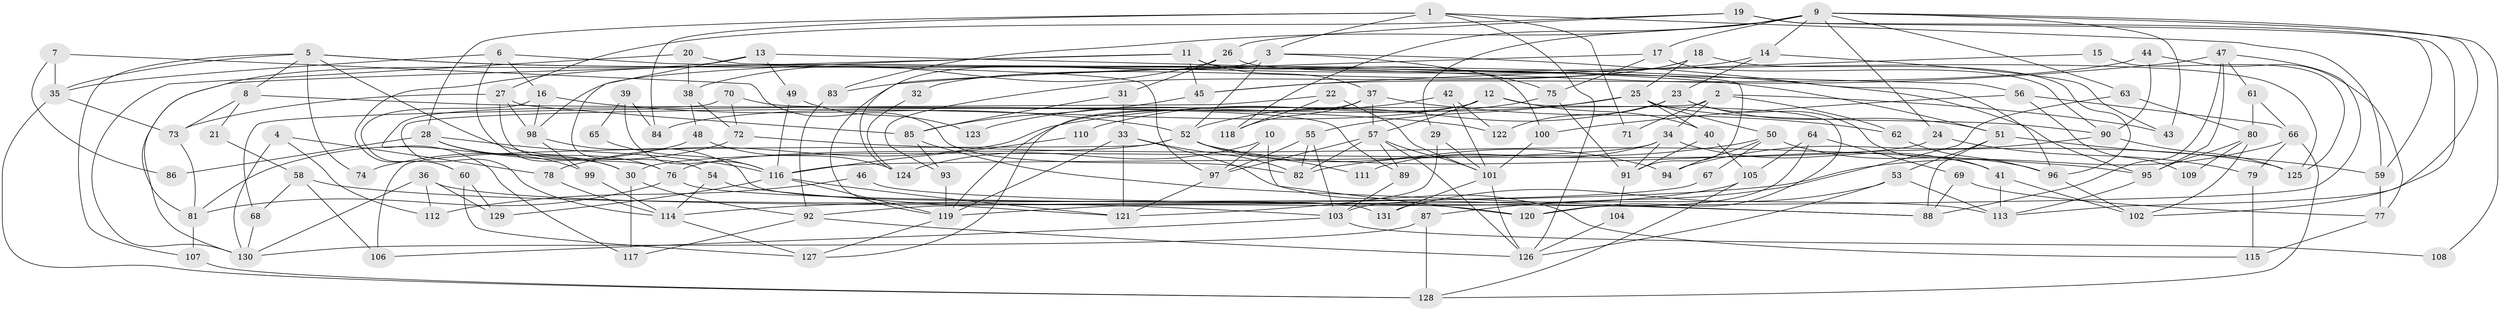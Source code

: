// coarse degree distribution, {7: 0.10989010989010989, 5: 0.13186813186813187, 8: 0.04395604395604396, 4: 0.14285714285714285, 3: 0.26373626373626374, 10: 0.02197802197802198, 9: 0.01098901098901099, 6: 0.16483516483516483, 12: 0.01098901098901099, 2: 0.08791208791208792, 11: 0.01098901098901099}
// Generated by graph-tools (version 1.1) at 2025/52/02/27/25 19:52:08]
// undirected, 131 vertices, 262 edges
graph export_dot {
graph [start="1"]
  node [color=gray90,style=filled];
  1;
  2;
  3;
  4;
  5;
  6;
  7;
  8;
  9;
  10;
  11;
  12;
  13;
  14;
  15;
  16;
  17;
  18;
  19;
  20;
  21;
  22;
  23;
  24;
  25;
  26;
  27;
  28;
  29;
  30;
  31;
  32;
  33;
  34;
  35;
  36;
  37;
  38;
  39;
  40;
  41;
  42;
  43;
  44;
  45;
  46;
  47;
  48;
  49;
  50;
  51;
  52;
  53;
  54;
  55;
  56;
  57;
  58;
  59;
  60;
  61;
  62;
  63;
  64;
  65;
  66;
  67;
  68;
  69;
  70;
  71;
  72;
  73;
  74;
  75;
  76;
  77;
  78;
  79;
  80;
  81;
  82;
  83;
  84;
  85;
  86;
  87;
  88;
  89;
  90;
  91;
  92;
  93;
  94;
  95;
  96;
  97;
  98;
  99;
  100;
  101;
  102;
  103;
  104;
  105;
  106;
  107;
  108;
  109;
  110;
  111;
  112;
  113;
  114;
  115;
  116;
  117;
  118;
  119;
  120;
  121;
  122;
  123;
  124;
  125;
  126;
  127;
  128;
  129;
  130;
  131;
  1 -- 3;
  1 -- 126;
  1 -- 28;
  1 -- 59;
  1 -- 71;
  1 -- 84;
  2 -- 114;
  2 -- 43;
  2 -- 34;
  2 -- 62;
  2 -- 71;
  3 -- 96;
  3 -- 52;
  3 -- 75;
  3 -- 124;
  4 -- 78;
  4 -- 130;
  4 -- 112;
  5 -- 107;
  5 -- 76;
  5 -- 8;
  5 -- 35;
  5 -- 51;
  5 -- 74;
  5 -- 95;
  6 -- 30;
  6 -- 97;
  6 -- 16;
  6 -- 35;
  7 -- 35;
  7 -- 82;
  7 -- 86;
  8 -- 73;
  8 -- 21;
  8 -- 122;
  9 -- 17;
  9 -- 113;
  9 -- 14;
  9 -- 24;
  9 -- 29;
  9 -- 43;
  9 -- 63;
  9 -- 83;
  9 -- 108;
  9 -- 118;
  10 -- 120;
  10 -- 97;
  10 -- 124;
  11 -- 100;
  11 -- 98;
  11 -- 37;
  11 -- 45;
  11 -- 130;
  12 -- 120;
  12 -- 57;
  12 -- 40;
  12 -- 84;
  12 -- 119;
  13 -- 81;
  13 -- 54;
  13 -- 49;
  13 -- 56;
  14 -- 60;
  14 -- 23;
  14 -- 43;
  15 -- 45;
  15 -- 125;
  16 -- 52;
  16 -- 60;
  16 -- 98;
  17 -- 90;
  17 -- 119;
  17 -- 75;
  18 -- 96;
  18 -- 93;
  18 -- 25;
  18 -- 32;
  19 -- 59;
  19 -- 102;
  19 -- 26;
  19 -- 27;
  20 -- 91;
  20 -- 130;
  20 -- 38;
  21 -- 58;
  22 -- 118;
  22 -- 101;
  22 -- 68;
  23 -- 41;
  23 -- 51;
  23 -- 52;
  23 -- 122;
  24 -- 30;
  24 -- 79;
  25 -- 40;
  25 -- 50;
  25 -- 55;
  25 -- 78;
  25 -- 90;
  26 -- 31;
  26 -- 38;
  26 -- 125;
  27 -- 73;
  27 -- 76;
  27 -- 85;
  27 -- 98;
  28 -- 116;
  28 -- 30;
  28 -- 86;
  28 -- 99;
  29 -- 101;
  29 -- 121;
  30 -- 92;
  30 -- 117;
  31 -- 33;
  31 -- 85;
  32 -- 124;
  33 -- 119;
  33 -- 82;
  33 -- 115;
  33 -- 121;
  34 -- 116;
  34 -- 41;
  34 -- 91;
  34 -- 111;
  35 -- 73;
  35 -- 128;
  36 -- 129;
  36 -- 130;
  36 -- 112;
  36 -- 113;
  37 -- 57;
  37 -- 62;
  37 -- 118;
  37 -- 127;
  38 -- 48;
  38 -- 72;
  39 -- 116;
  39 -- 84;
  39 -- 65;
  40 -- 91;
  40 -- 105;
  41 -- 113;
  41 -- 102;
  42 -- 122;
  42 -- 101;
  42 -- 123;
  44 -- 90;
  44 -- 77;
  44 -- 45;
  45 -- 85;
  46 -- 112;
  46 -- 88;
  47 -- 95;
  47 -- 88;
  47 -- 61;
  47 -- 83;
  47 -- 120;
  48 -- 124;
  48 -- 81;
  49 -- 116;
  49 -- 123;
  50 -- 96;
  50 -- 67;
  50 -- 82;
  50 -- 94;
  51 -- 53;
  51 -- 59;
  51 -- 88;
  52 -- 125;
  52 -- 76;
  52 -- 94;
  52 -- 106;
  52 -- 111;
  53 -- 126;
  53 -- 113;
  53 -- 131;
  54 -- 114;
  54 -- 121;
  55 -- 82;
  55 -- 97;
  55 -- 103;
  56 -- 66;
  56 -- 100;
  56 -- 109;
  57 -- 97;
  57 -- 126;
  57 -- 82;
  57 -- 89;
  57 -- 101;
  58 -- 106;
  58 -- 103;
  58 -- 68;
  59 -- 77;
  60 -- 127;
  60 -- 129;
  61 -- 80;
  61 -- 66;
  62 -- 96;
  63 -- 87;
  63 -- 80;
  64 -- 105;
  64 -- 69;
  64 -- 103;
  65 -- 116;
  66 -- 114;
  66 -- 79;
  66 -- 128;
  67 -- 92;
  68 -- 130;
  69 -- 88;
  69 -- 77;
  70 -- 89;
  70 -- 72;
  70 -- 117;
  72 -- 95;
  72 -- 74;
  73 -- 81;
  75 -- 91;
  75 -- 110;
  76 -- 81;
  76 -- 120;
  77 -- 115;
  78 -- 114;
  79 -- 115;
  80 -- 95;
  80 -- 102;
  80 -- 109;
  81 -- 107;
  83 -- 92;
  85 -- 88;
  85 -- 93;
  87 -- 128;
  87 -- 130;
  89 -- 103;
  90 -- 94;
  90 -- 125;
  91 -- 104;
  92 -- 117;
  92 -- 126;
  93 -- 119;
  95 -- 113;
  96 -- 102;
  97 -- 121;
  98 -- 99;
  98 -- 131;
  99 -- 114;
  100 -- 101;
  101 -- 131;
  101 -- 126;
  103 -- 106;
  103 -- 108;
  104 -- 126;
  105 -- 128;
  105 -- 119;
  107 -- 128;
  110 -- 116;
  114 -- 127;
  116 -- 121;
  116 -- 119;
  116 -- 129;
  119 -- 127;
}
